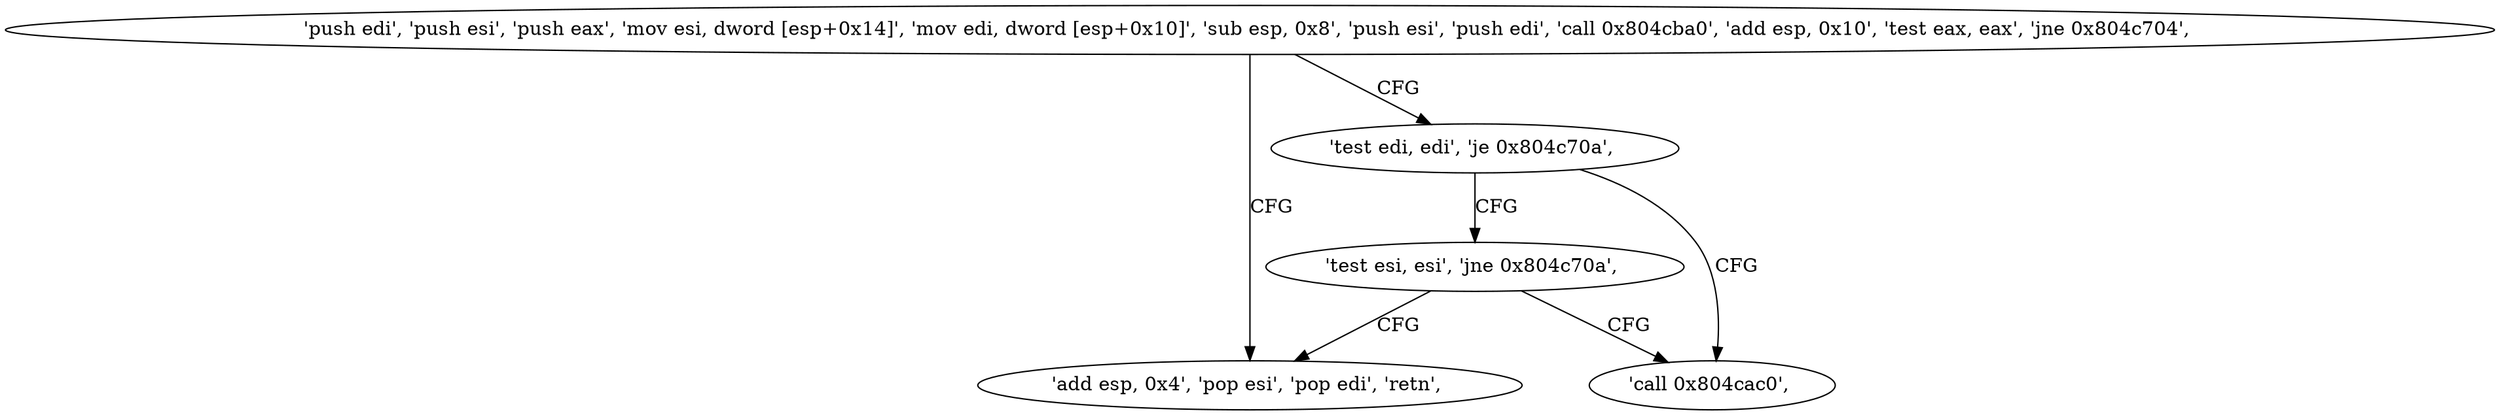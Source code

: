 digraph "func" {
"134530784" [label = "'push edi', 'push esi', 'push eax', 'mov esi, dword [esp+0x14]', 'mov edi, dword [esp+0x10]', 'sub esp, 0x8', 'push esi', 'push edi', 'call 0x804cba0', 'add esp, 0x10', 'test eax, eax', 'jne 0x804c704', " ]
"134530820" [label = "'add esp, 0x4', 'pop esi', 'pop edi', 'retn', " ]
"134530812" [label = "'test edi, edi', 'je 0x804c70a', " ]
"134530826" [label = "'call 0x804cac0', " ]
"134530816" [label = "'test esi, esi', 'jne 0x804c70a', " ]
"134530784" -> "134530820" [ label = "CFG" ]
"134530784" -> "134530812" [ label = "CFG" ]
"134530812" -> "134530826" [ label = "CFG" ]
"134530812" -> "134530816" [ label = "CFG" ]
"134530816" -> "134530826" [ label = "CFG" ]
"134530816" -> "134530820" [ label = "CFG" ]
}
